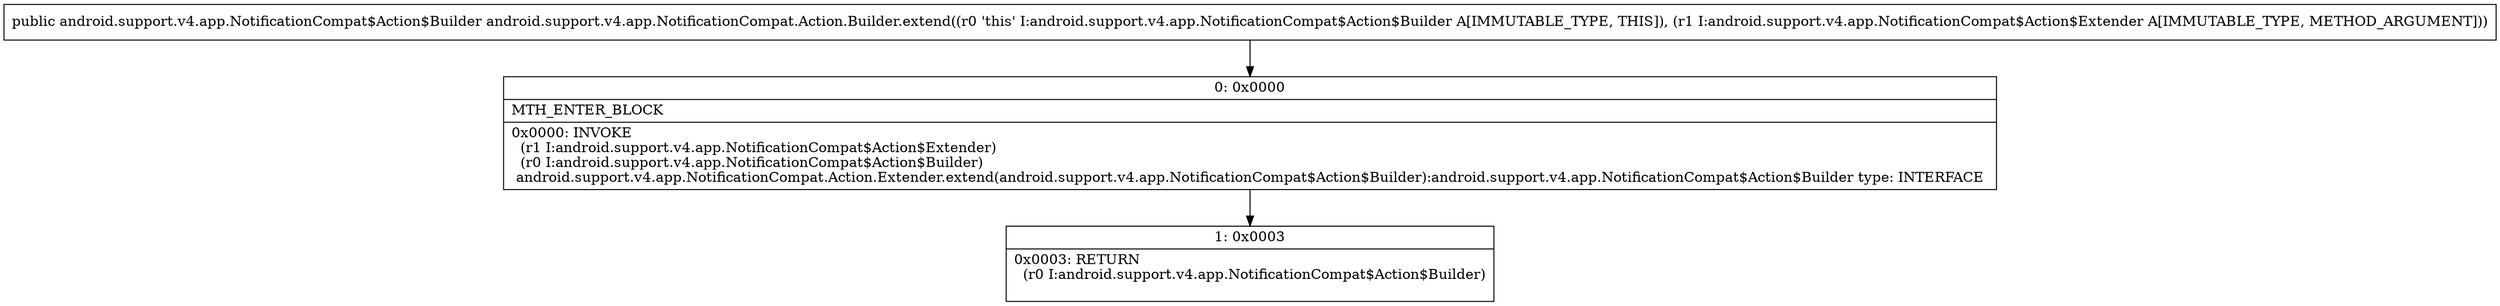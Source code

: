 digraph "CFG forandroid.support.v4.app.NotificationCompat.Action.Builder.extend(Landroid\/support\/v4\/app\/NotificationCompat$Action$Extender;)Landroid\/support\/v4\/app\/NotificationCompat$Action$Builder;" {
Node_0 [shape=record,label="{0\:\ 0x0000|MTH_ENTER_BLOCK\l|0x0000: INVOKE  \l  (r1 I:android.support.v4.app.NotificationCompat$Action$Extender)\l  (r0 I:android.support.v4.app.NotificationCompat$Action$Builder)\l android.support.v4.app.NotificationCompat.Action.Extender.extend(android.support.v4.app.NotificationCompat$Action$Builder):android.support.v4.app.NotificationCompat$Action$Builder type: INTERFACE \l}"];
Node_1 [shape=record,label="{1\:\ 0x0003|0x0003: RETURN  \l  (r0 I:android.support.v4.app.NotificationCompat$Action$Builder)\l \l}"];
MethodNode[shape=record,label="{public android.support.v4.app.NotificationCompat$Action$Builder android.support.v4.app.NotificationCompat.Action.Builder.extend((r0 'this' I:android.support.v4.app.NotificationCompat$Action$Builder A[IMMUTABLE_TYPE, THIS]), (r1 I:android.support.v4.app.NotificationCompat$Action$Extender A[IMMUTABLE_TYPE, METHOD_ARGUMENT])) }"];
MethodNode -> Node_0;
Node_0 -> Node_1;
}

